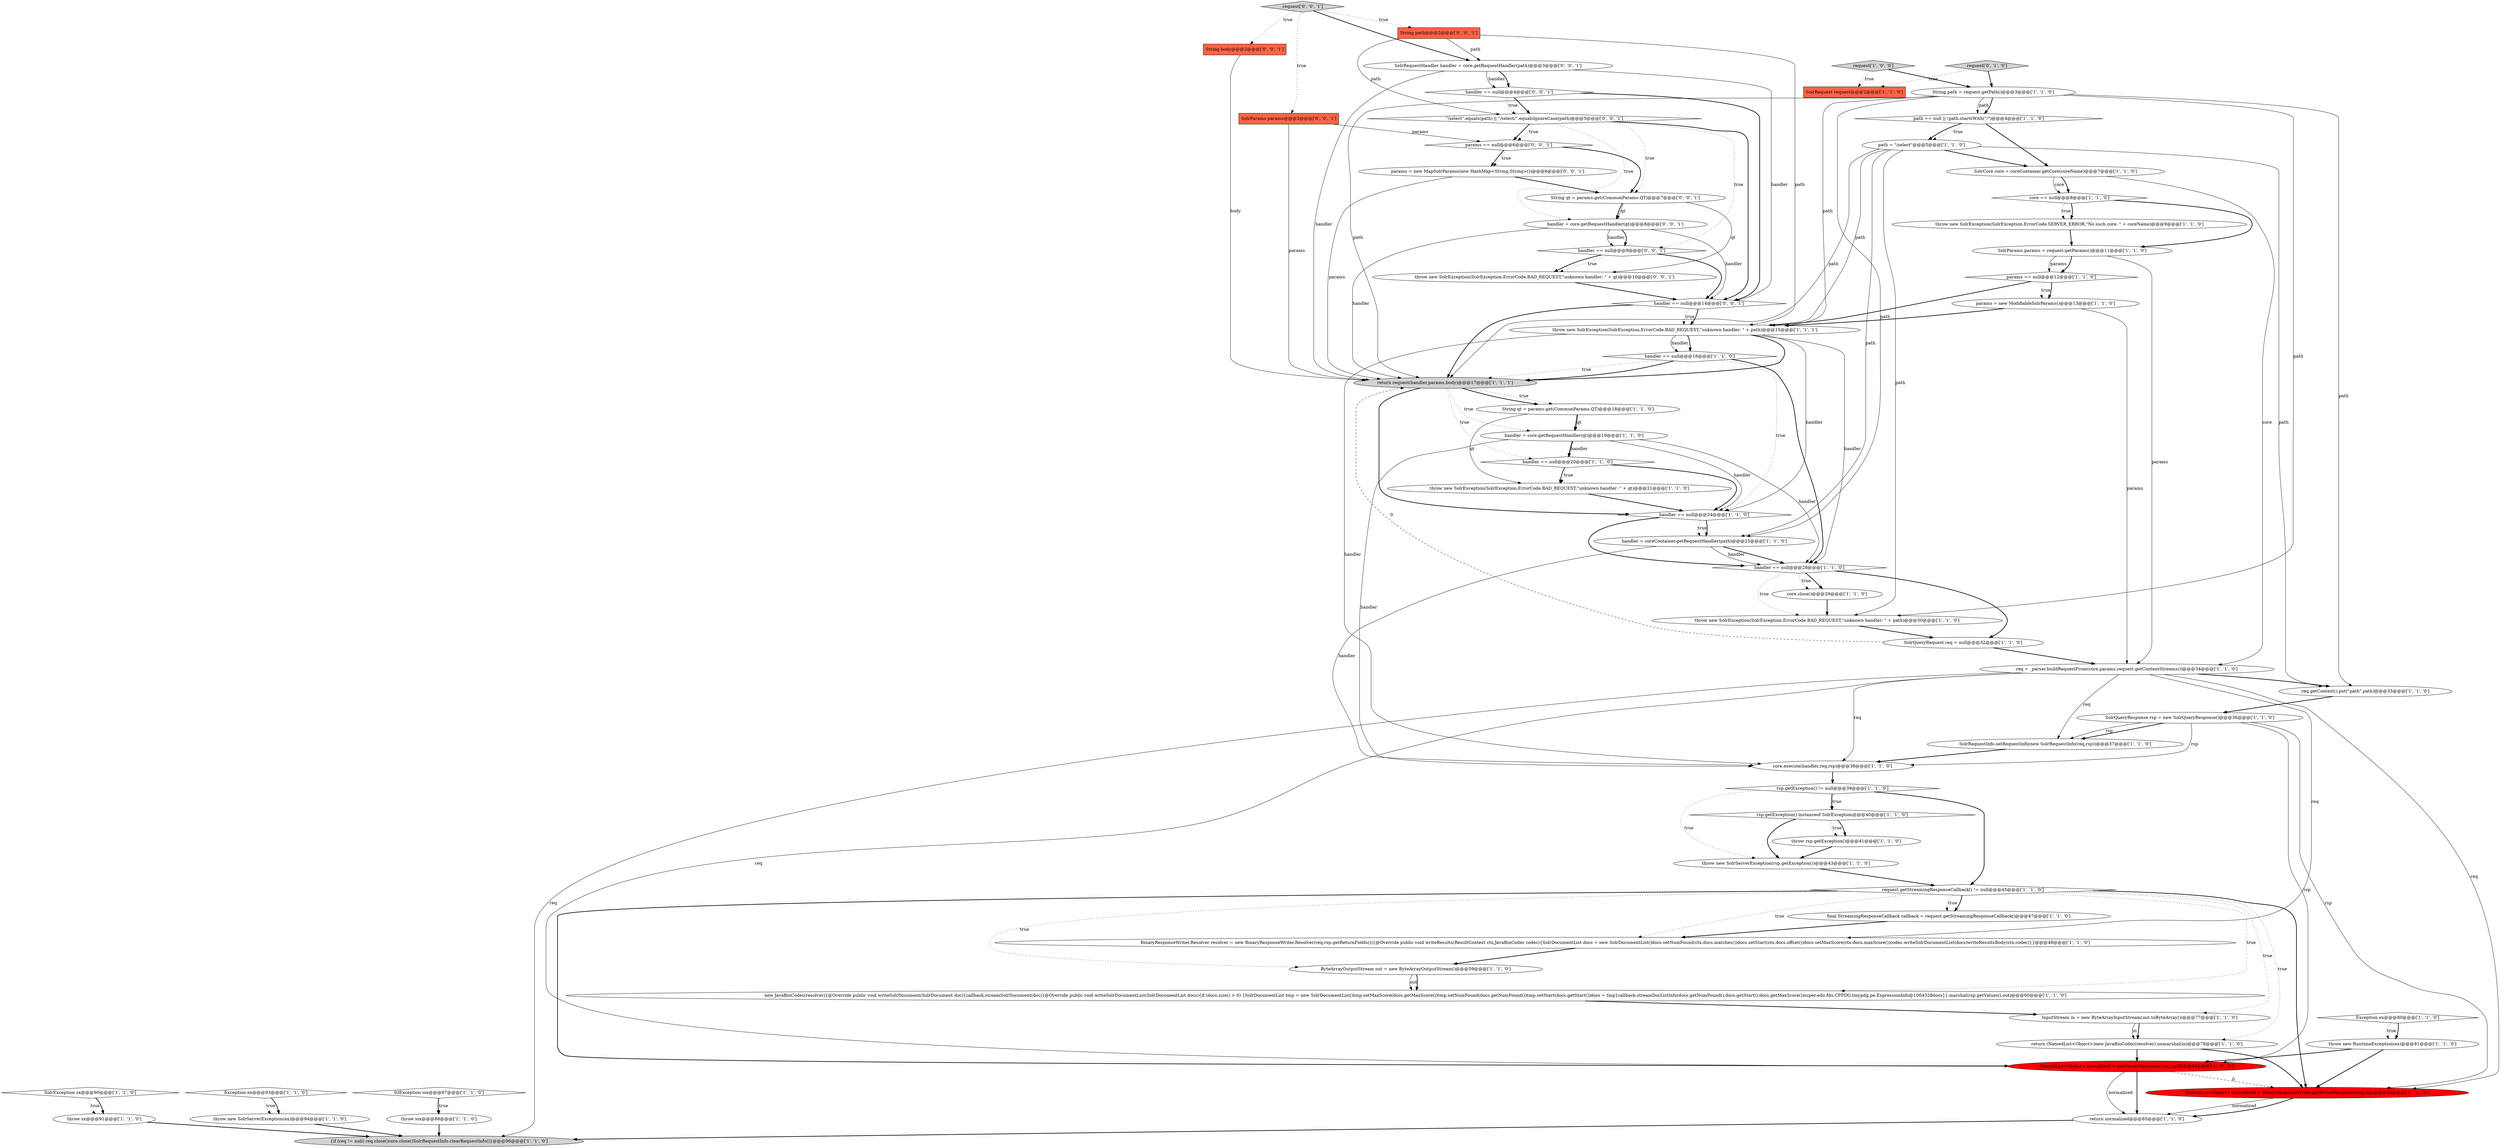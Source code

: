digraph {
59 [style = filled, label = "handler == null@@@14@@@['0', '0', '1']", fillcolor = white, shape = diamond image = "AAA0AAABBB3BBB"];
18 [style = filled, label = "rsp.getException() instanceof SolrException@@@40@@@['1', '1', '0']", fillcolor = white, shape = diamond image = "AAA0AAABBB1BBB"];
22 [style = filled, label = "handler = core.getRequestHandler(qt)@@@19@@@['1', '1', '0']", fillcolor = white, shape = ellipse image = "AAA0AAABBB1BBB"];
45 [style = filled, label = "BinaryResponseWriter.Resolver resolver = new BinaryResponseWriter.Resolver(req,rsp.getReturnFields()){@Override public void writeResults(ResultContext ctx,JavaBinCodec codec){SolrDocumentList docs = new SolrDocumentList()docs.setNumFound(ctx.docs.matches())docs.setStart(ctx.docs.offset())docs.setMaxScore(ctx.docs.maxScore())codec.writeSolrDocumentList(docs)writeResultsBody(ctx,codec)}}@@@48@@@['1', '1', '0']", fillcolor = white, shape = ellipse image = "AAA0AAABBB1BBB"];
15 [style = filled, label = "throw new SolrException(SolrException.ErrorCode.BAD_REQUEST,\"unknown handler: \" + qt)@@@21@@@['1', '1', '0']", fillcolor = white, shape = ellipse image = "AAA0AAABBB1BBB"];
57 [style = filled, label = "request['0', '0', '1']", fillcolor = lightgray, shape = diamond image = "AAA0AAABBB3BBB"];
63 [style = filled, label = "SolrRequestHandler handler = core.getRequestHandler(path)@@@3@@@['0', '0', '1']", fillcolor = white, shape = ellipse image = "AAA0AAABBB3BBB"];
38 [style = filled, label = "path == null || !path.startsWith(\"/\")@@@4@@@['1', '1', '0']", fillcolor = white, shape = diamond image = "AAA0AAABBB1BBB"];
31 [style = filled, label = "String qt = params.get(CommonParams.QT)@@@18@@@['1', '1', '0']", fillcolor = white, shape = ellipse image = "AAA0AAABBB1BBB"];
42 [style = filled, label = "throw rsp.getException()@@@41@@@['1', '1', '0']", fillcolor = white, shape = ellipse image = "AAA0AAABBB1BBB"];
5 [style = filled, label = "path = \"/select\"@@@5@@@['1', '1', '0']", fillcolor = white, shape = ellipse image = "AAA0AAABBB1BBB"];
41 [style = filled, label = "String path = request.getPath()@@@3@@@['1', '1', '0']", fillcolor = white, shape = ellipse image = "AAA0AAABBB1BBB"];
4 [style = filled, label = "core == null@@@8@@@['1', '1', '0']", fillcolor = white, shape = diamond image = "AAA0AAABBB1BBB"];
65 [style = filled, label = "handler == null@@@9@@@['0', '0', '1']", fillcolor = white, shape = diamond image = "AAA0AAABBB3BBB"];
14 [style = filled, label = "handler = coreContainer.getRequestHandler(path)@@@25@@@['1', '1', '0']", fillcolor = white, shape = ellipse image = "AAA0AAABBB1BBB"];
43 [style = filled, label = "throw sx@@@91@@@['1', '1', '0']", fillcolor = white, shape = ellipse image = "AAA0AAABBB1BBB"];
34 [style = filled, label = "return normalized@@@85@@@['1', '1', '0']", fillcolor = white, shape = ellipse image = "AAA0AAABBB1BBB"];
62 [style = filled, label = "\"/select\".equals(path) || \"/select/\".equalsIgnoreCase(path)@@@5@@@['0', '0', '1']", fillcolor = white, shape = diamond image = "AAA0AAABBB3BBB"];
29 [style = filled, label = "throw new RuntimeException(ex)@@@81@@@['1', '1', '0']", fillcolor = white, shape = ellipse image = "AAA0AAABBB1BBB"];
35 [style = filled, label = "throw new SolrServerException(rsp.getException())@@@43@@@['1', '1', '0']", fillcolor = white, shape = ellipse image = "AAA0AAABBB1BBB"];
9 [style = filled, label = "IOException iox@@@87@@@['1', '1', '0']", fillcolor = white, shape = diamond image = "AAA0AAABBB1BBB"];
55 [style = filled, label = "params = new MapSolrParams(new HashMap<String,String>())@@@6@@@['0', '0', '1']", fillcolor = white, shape = ellipse image = "AAA0AAABBB3BBB"];
16 [style = filled, label = "{if (req != null) req.close()core.close()SolrRequestInfo.clearRequestInfo()}@@@96@@@['1', '1', '0']", fillcolor = lightgray, shape = ellipse image = "AAA0AAABBB1BBB"];
44 [style = filled, label = "return request(handler,params,body)@@@17@@@['1', '1', '1']", fillcolor = lightgray, shape = ellipse image = "AAA0AAABBB1BBB"];
61 [style = filled, label = "SolrParams params@@@2@@@['0', '0', '1']", fillcolor = tomato, shape = box image = "AAA0AAABBB3BBB"];
8 [style = filled, label = "throw new SolrServerException(ex)@@@94@@@['1', '1', '0']", fillcolor = white, shape = ellipse image = "AAA0AAABBB1BBB"];
6 [style = filled, label = "return (NamedList<Object>)new JavaBinCodec(resolver).unmarshal(in)@@@78@@@['1', '1', '0']", fillcolor = white, shape = ellipse image = "AAA0AAABBB1BBB"];
27 [style = filled, label = "params = new ModifiableSolrParams()@@@13@@@['1', '1', '0']", fillcolor = white, shape = ellipse image = "AAA0AAABBB1BBB"];
2 [style = filled, label = "NamedList<Object> normalized = getParsedResponse(req,rsp)@@@84@@@['1', '0', '0']", fillcolor = red, shape = ellipse image = "AAA1AAABBB1BBB"];
66 [style = filled, label = "throw new SolrException(SolrException.ErrorCode.BAD_REQUEST,\"unknown handler: \" + qt)@@@10@@@['0', '0', '1']", fillcolor = white, shape = ellipse image = "AAA0AAABBB3BBB"];
39 [style = filled, label = "SolrCore core = coreContainer.getCore(coreName)@@@7@@@['1', '1', '0']", fillcolor = white, shape = ellipse image = "AAA0AAABBB1BBB"];
12 [style = filled, label = "SolrQueryResponse rsp = new SolrQueryResponse()@@@36@@@['1', '1', '0']", fillcolor = white, shape = ellipse image = "AAA0AAABBB1BBB"];
21 [style = filled, label = "SolrRequestInfo.setRequestInfo(new SolrRequestInfo(req,rsp))@@@37@@@['1', '1', '0']", fillcolor = white, shape = ellipse image = "AAA0AAABBB1BBB"];
0 [style = filled, label = "request['1', '0', '0']", fillcolor = lightgray, shape = diamond image = "AAA0AAABBB1BBB"];
52 [style = filled, label = "NamedList<Object> normalized = BinaryResponseWriter.getParsedResponse(req,rsp)@@@84@@@['0', '1', '0']", fillcolor = red, shape = ellipse image = "AAA1AAABBB2BBB"];
54 [style = filled, label = "handler = core.getRequestHandler(qt)@@@8@@@['0', '0', '1']", fillcolor = white, shape = ellipse image = "AAA0AAABBB3BBB"];
50 [style = filled, label = "throw iox@@@88@@@['1', '1', '0']", fillcolor = white, shape = ellipse image = "AAA0AAABBB1BBB"];
53 [style = filled, label = "String path@@@2@@@['0', '0', '1']", fillcolor = tomato, shape = box image = "AAA0AAABBB3BBB"];
25 [style = filled, label = "Exception ex@@@93@@@['1', '1', '0']", fillcolor = white, shape = diamond image = "AAA0AAABBB1BBB"];
7 [style = filled, label = "SolrQueryRequest req = null@@@32@@@['1', '1', '0']", fillcolor = white, shape = ellipse image = "AAA0AAABBB1BBB"];
19 [style = filled, label = "SolrParams params = request.getParams()@@@11@@@['1', '1', '0']", fillcolor = white, shape = ellipse image = "AAA0AAABBB1BBB"];
33 [style = filled, label = "handler == null@@@20@@@['1', '1', '0']", fillcolor = white, shape = diamond image = "AAA0AAABBB1BBB"];
40 [style = filled, label = "InputStream in = new ByteArrayInputStream(out.toByteArray())@@@77@@@['1', '1', '0']", fillcolor = white, shape = ellipse image = "AAA0AAABBB1BBB"];
58 [style = filled, label = "String body@@@2@@@['0', '0', '1']", fillcolor = tomato, shape = box image = "AAA0AAABBB3BBB"];
30 [style = filled, label = "req.getContext().put(\"path\",path)@@@35@@@['1', '1', '0']", fillcolor = white, shape = ellipse image = "AAA0AAABBB1BBB"];
64 [style = filled, label = "String qt = params.get(CommonParams.QT)@@@7@@@['0', '0', '1']", fillcolor = white, shape = ellipse image = "AAA0AAABBB3BBB"];
28 [style = filled, label = "core.execute(handler,req,rsp)@@@38@@@['1', '1', '0']", fillcolor = white, shape = ellipse image = "AAA0AAABBB1BBB"];
24 [style = filled, label = "new JavaBinCodec(resolver){@Override public void writeSolrDocument(SolrDocument doc){callback.streamSolrDocument(doc)}@Override public void writeSolrDocumentList(SolrDocumentList docs){if (docs.size() > 0) {SolrDocumentList tmp = new SolrDocumentList()tmp.setMaxScore(docs.getMaxScore())tmp.setNumFound(docs.getNumFound())tmp.setStart(docs.getStart())docs = tmp}callback.streamDocListInfo(docs.getNumFound(),docs.getStart(),docs.getMaxScore())super.edu.fdu.CPPDG.tinypdg.pe.ExpressionInfo@1004328docs}}.marshal(rsp.getValues(),out)@@@60@@@['1', '1', '0']", fillcolor = white, shape = ellipse image = "AAA0AAABBB1BBB"];
10 [style = filled, label = "throw new SolrException(SolrException.ErrorCode.SERVER_ERROR,\"No such core: \" + coreName)@@@9@@@['1', '1', '0']", fillcolor = white, shape = ellipse image = "AAA0AAABBB1BBB"];
49 [style = filled, label = "request.getStreamingResponseCallback() != null@@@45@@@['1', '1', '0']", fillcolor = white, shape = diamond image = "AAA0AAABBB1BBB"];
20 [style = filled, label = "handler == null@@@28@@@['1', '1', '0']", fillcolor = white, shape = diamond image = "AAA0AAABBB1BBB"];
37 [style = filled, label = "handler == null@@@24@@@['1', '1', '0']", fillcolor = white, shape = diamond image = "AAA0AAABBB1BBB"];
56 [style = filled, label = "handler == null@@@4@@@['0', '0', '1']", fillcolor = white, shape = diamond image = "AAA0AAABBB3BBB"];
13 [style = filled, label = "final StreamingResponseCallback callback = request.getStreamingResponseCallback()@@@47@@@['1', '1', '0']", fillcolor = white, shape = ellipse image = "AAA0AAABBB1BBB"];
17 [style = filled, label = "handler == null@@@16@@@['1', '1', '0']", fillcolor = white, shape = diamond image = "AAA0AAABBB1BBB"];
47 [style = filled, label = "SolrRequest request@@@2@@@['1', '1', '0']", fillcolor = tomato, shape = box image = "AAA0AAABBB1BBB"];
23 [style = filled, label = "Exception ex@@@80@@@['1', '1', '0']", fillcolor = white, shape = diamond image = "AAA0AAABBB1BBB"];
48 [style = filled, label = "core.close()@@@29@@@['1', '1', '0']", fillcolor = white, shape = ellipse image = "AAA0AAABBB1BBB"];
1 [style = filled, label = "rsp.getException() != null@@@39@@@['1', '1', '0']", fillcolor = white, shape = diamond image = "AAA0AAABBB1BBB"];
51 [style = filled, label = "request['0', '1', '0']", fillcolor = lightgray, shape = diamond image = "AAA0AAABBB2BBB"];
60 [style = filled, label = "params == null@@@6@@@['0', '0', '1']", fillcolor = white, shape = diamond image = "AAA0AAABBB3BBB"];
36 [style = filled, label = "params == null@@@12@@@['1', '1', '0']", fillcolor = white, shape = diamond image = "AAA0AAABBB1BBB"];
3 [style = filled, label = "SolrException sx@@@90@@@['1', '1', '0']", fillcolor = white, shape = diamond image = "AAA0AAABBB1BBB"];
11 [style = filled, label = "throw new SolrException(SolrException.ErrorCode.BAD_REQUEST,\"unknown handler: \" + path)@@@15@@@['1', '1', '1']", fillcolor = white, shape = ellipse image = "AAA0AAABBB1BBB"];
46 [style = filled, label = "throw new SolrException(SolrException.ErrorCode.BAD_REQUEST,\"unknown handler: \" + path)@@@30@@@['1', '1', '0']", fillcolor = white, shape = ellipse image = "AAA0AAABBB1BBB"];
32 [style = filled, label = "req = _parser.buildRequestFrom(core,params,request.getContentStreams())@@@34@@@['1', '1', '0']", fillcolor = white, shape = ellipse image = "AAA0AAABBB1BBB"];
26 [style = filled, label = "ByteArrayOutputStream out = new ByteArrayOutputStream()@@@59@@@['1', '1', '0']", fillcolor = white, shape = ellipse image = "AAA0AAABBB1BBB"];
9->50 [style = bold, label=""];
8->16 [style = bold, label=""];
7->32 [style = bold, label=""];
40->6 [style = bold, label=""];
41->38 [style = solid, label="path"];
18->42 [style = dotted, label="true"];
5->46 [style = solid, label="path"];
44->33 [style = dotted, label="true"];
10->19 [style = bold, label=""];
63->56 [style = solid, label="handler"];
63->56 [style = bold, label=""];
26->24 [style = solid, label="out"];
5->14 [style = solid, label="path"];
19->36 [style = bold, label=""];
51->47 [style = dotted, label="true"];
38->39 [style = bold, label=""];
36->11 [style = bold, label=""];
41->11 [style = solid, label="path"];
2->34 [style = solid, label="normalized"];
54->65 [style = bold, label=""];
21->28 [style = bold, label=""];
31->22 [style = solid, label="qt"];
32->52 [style = solid, label="req"];
23->29 [style = bold, label=""];
29->2 [style = bold, label=""];
57->63 [style = bold, label=""];
62->64 [style = dotted, label="true"];
49->40 [style = dotted, label="true"];
20->48 [style = bold, label=""];
49->13 [style = bold, label=""];
11->37 [style = solid, label="handler"];
46->7 [style = bold, label=""];
13->45 [style = bold, label=""];
18->35 [style = bold, label=""];
7->44 [style = dashed, label="0"];
65->66 [style = dotted, label="true"];
17->44 [style = bold, label=""];
59->11 [style = dotted, label="true"];
23->29 [style = dotted, label="true"];
61->60 [style = solid, label="params"];
55->64 [style = bold, label=""];
38->5 [style = dotted, label="true"];
14->20 [style = bold, label=""];
17->20 [style = bold, label=""];
53->62 [style = solid, label="path"];
43->16 [style = bold, label=""];
22->33 [style = bold, label=""];
1->35 [style = dotted, label="true"];
5->39 [style = bold, label=""];
33->15 [style = bold, label=""];
56->62 [style = dotted, label="true"];
12->21 [style = bold, label=""];
39->32 [style = solid, label="core"];
11->44 [style = bold, label=""];
60->64 [style = bold, label=""];
62->60 [style = bold, label=""];
2->34 [style = bold, label=""];
4->19 [style = bold, label=""];
56->62 [style = bold, label=""];
32->16 [style = solid, label="req"];
65->66 [style = bold, label=""];
1->49 [style = bold, label=""];
54->44 [style = solid, label="handler"];
5->11 [style = solid, label="path"];
32->2 [style = solid, label="req"];
24->40 [style = bold, label=""];
12->28 [style = solid, label="rsp"];
26->24 [style = bold, label=""];
39->4 [style = bold, label=""];
22->37 [style = solid, label="handler"];
29->52 [style = bold, label=""];
32->45 [style = solid, label="req"];
6->2 [style = bold, label=""];
1->18 [style = dotted, label="true"];
60->55 [style = bold, label=""];
59->11 [style = bold, label=""];
27->11 [style = bold, label=""];
12->21 [style = solid, label="rsp"];
22->20 [style = solid, label="handler"];
22->28 [style = solid, label="handler"];
41->30 [style = solid, label="path"];
11->17 [style = bold, label=""];
41->38 [style = bold, label=""];
44->31 [style = dotted, label="true"];
44->37 [style = bold, label=""];
20->48 [style = dotted, label="true"];
5->44 [style = solid, label="path"];
59->44 [style = bold, label=""];
37->14 [style = dotted, label="true"];
20->7 [style = bold, label=""];
62->60 [style = dotted, label="true"];
25->8 [style = dotted, label="true"];
32->28 [style = solid, label="req"];
38->5 [style = bold, label=""];
4->10 [style = bold, label=""];
49->13 [style = dotted, label="true"];
53->63 [style = solid, label="path"];
22->33 [style = solid, label="handler"];
4->10 [style = dotted, label="true"];
41->44 [style = solid, label="path"];
54->65 [style = solid, label="handler"];
35->49 [style = bold, label=""];
3->43 [style = dotted, label="true"];
32->30 [style = bold, label=""];
62->65 [style = dotted, label="true"];
5->30 [style = solid, label="path"];
49->6 [style = dotted, label="true"];
49->45 [style = dotted, label="true"];
48->46 [style = bold, label=""];
0->41 [style = bold, label=""];
57->61 [style = dotted, label="true"];
57->53 [style = dotted, label="true"];
57->58 [style = dotted, label="true"];
30->12 [style = bold, label=""];
41->14 [style = solid, label="path"];
11->28 [style = solid, label="handler"];
52->34 [style = solid, label="normalized"];
55->44 [style = solid, label="params"];
20->46 [style = dotted, label="true"];
44->22 [style = dotted, label="true"];
34->16 [style = bold, label=""];
39->4 [style = solid, label="core"];
54->59 [style = solid, label="handler"];
49->2 [style = bold, label=""];
49->26 [style = dotted, label="true"];
17->37 [style = dotted, label="true"];
64->66 [style = solid, label="qt"];
41->46 [style = solid, label="path"];
33->37 [style = bold, label=""];
19->32 [style = solid, label="params"];
15->37 [style = bold, label=""];
56->59 [style = bold, label=""];
44->31 [style = bold, label=""];
17->44 [style = dotted, label="true"];
0->47 [style = dotted, label="true"];
62->59 [style = bold, label=""];
64->54 [style = solid, label="qt"];
36->27 [style = dotted, label="true"];
11->17 [style = solid, label="handler"];
31->22 [style = bold, label=""];
53->11 [style = solid, label="path"];
11->20 [style = solid, label="handler"];
37->20 [style = bold, label=""];
50->16 [style = bold, label=""];
12->52 [style = solid, label="rsp"];
63->59 [style = solid, label="handler"];
1->18 [style = bold, label=""];
28->1 [style = bold, label=""];
52->34 [style = bold, label=""];
64->54 [style = bold, label=""];
2->52 [style = dashed, label="0"];
58->44 [style = solid, label="body"];
6->52 [style = bold, label=""];
32->21 [style = solid, label="req"];
42->35 [style = bold, label=""];
61->44 [style = solid, label="params"];
37->14 [style = bold, label=""];
9->50 [style = dotted, label="true"];
60->55 [style = dotted, label="true"];
40->6 [style = solid, label="in"];
14->20 [style = solid, label="handler"];
36->27 [style = bold, label=""];
49->52 [style = bold, label=""];
33->15 [style = dotted, label="true"];
49->24 [style = dotted, label="true"];
63->44 [style = solid, label="handler"];
62->54 [style = dotted, label="true"];
65->59 [style = bold, label=""];
25->8 [style = bold, label=""];
45->26 [style = bold, label=""];
3->43 [style = bold, label=""];
19->36 [style = solid, label="params"];
31->15 [style = solid, label="qt"];
66->59 [style = bold, label=""];
12->2 [style = solid, label="rsp"];
51->41 [style = bold, label=""];
27->32 [style = solid, label="params"];
14->28 [style = solid, label="handler"];
18->42 [style = bold, label=""];
}
